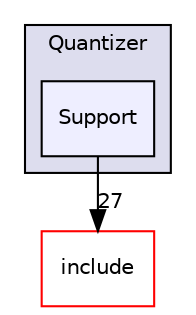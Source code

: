 digraph "lib/Quantizer/Support" {
  bgcolor=transparent;
  compound=true
  node [ fontsize="10", fontname="Helvetica"];
  edge [ labelfontsize="10", labelfontname="Helvetica"];
  subgraph clusterdir_75bf981139ad9afefb7a359c964c5127 {
    graph [ bgcolor="#ddddee", pencolor="black", label="Quantizer" fontname="Helvetica", fontsize="10", URL="dir_75bf981139ad9afefb7a359c964c5127.html"]
  dir_fc86354219221b1e6232f9a114ab0fc7 [shape=box, label="Support", style="filled", fillcolor="#eeeeff", pencolor="black", URL="dir_fc86354219221b1e6232f9a114ab0fc7.html"];
  }
  dir_d44c64559bbebec7f509842c48db8b23 [shape=box label="include" color="red" URL="dir_d44c64559bbebec7f509842c48db8b23.html"];
  dir_fc86354219221b1e6232f9a114ab0fc7->dir_d44c64559bbebec7f509842c48db8b23 [headlabel="27", labeldistance=1.5 headhref="dir_000105_000000.html"];
}
